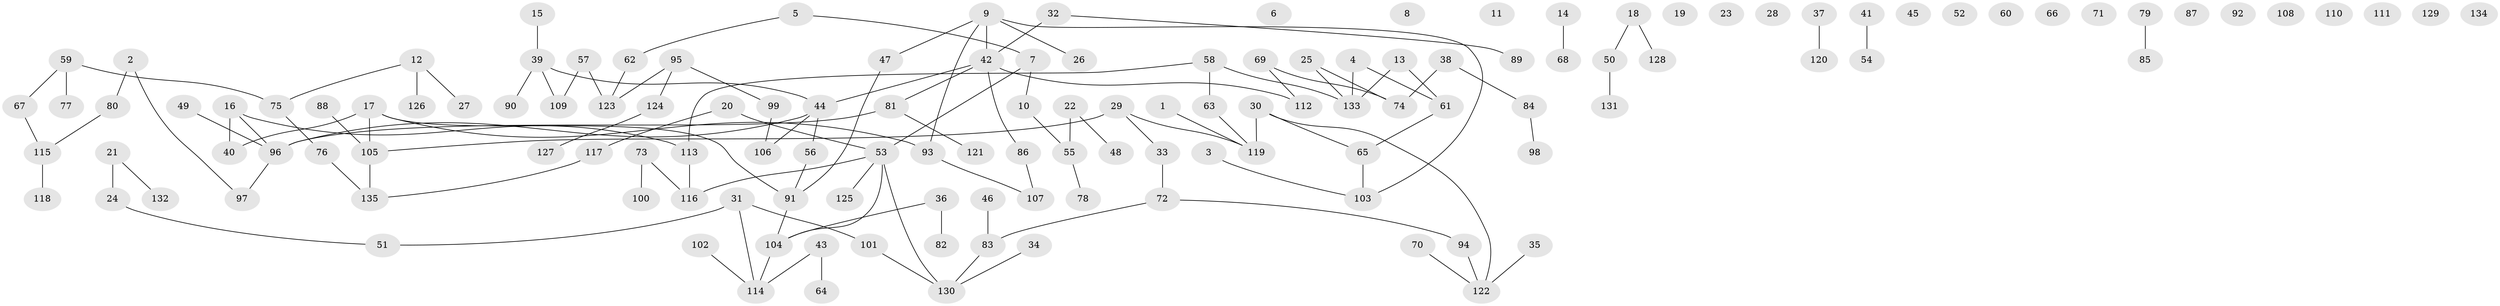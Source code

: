 // Generated by graph-tools (version 1.1) at 2025/49/03/09/25 03:49:12]
// undirected, 135 vertices, 129 edges
graph export_dot {
graph [start="1"]
  node [color=gray90,style=filled];
  1;
  2;
  3;
  4;
  5;
  6;
  7;
  8;
  9;
  10;
  11;
  12;
  13;
  14;
  15;
  16;
  17;
  18;
  19;
  20;
  21;
  22;
  23;
  24;
  25;
  26;
  27;
  28;
  29;
  30;
  31;
  32;
  33;
  34;
  35;
  36;
  37;
  38;
  39;
  40;
  41;
  42;
  43;
  44;
  45;
  46;
  47;
  48;
  49;
  50;
  51;
  52;
  53;
  54;
  55;
  56;
  57;
  58;
  59;
  60;
  61;
  62;
  63;
  64;
  65;
  66;
  67;
  68;
  69;
  70;
  71;
  72;
  73;
  74;
  75;
  76;
  77;
  78;
  79;
  80;
  81;
  82;
  83;
  84;
  85;
  86;
  87;
  88;
  89;
  90;
  91;
  92;
  93;
  94;
  95;
  96;
  97;
  98;
  99;
  100;
  101;
  102;
  103;
  104;
  105;
  106;
  107;
  108;
  109;
  110;
  111;
  112;
  113;
  114;
  115;
  116;
  117;
  118;
  119;
  120;
  121;
  122;
  123;
  124;
  125;
  126;
  127;
  128;
  129;
  130;
  131;
  132;
  133;
  134;
  135;
  1 -- 119;
  2 -- 80;
  2 -- 97;
  3 -- 103;
  4 -- 61;
  4 -- 133;
  5 -- 7;
  5 -- 62;
  7 -- 10;
  7 -- 53;
  9 -- 26;
  9 -- 42;
  9 -- 47;
  9 -- 93;
  9 -- 103;
  10 -- 55;
  12 -- 27;
  12 -- 75;
  12 -- 126;
  13 -- 61;
  13 -- 133;
  14 -- 68;
  15 -- 39;
  16 -- 40;
  16 -- 96;
  16 -- 113;
  17 -- 40;
  17 -- 91;
  17 -- 93;
  17 -- 105;
  18 -- 50;
  18 -- 128;
  20 -- 53;
  20 -- 117;
  21 -- 24;
  21 -- 132;
  22 -- 48;
  22 -- 55;
  24 -- 51;
  25 -- 74;
  25 -- 133;
  29 -- 33;
  29 -- 105;
  29 -- 119;
  30 -- 65;
  30 -- 119;
  30 -- 122;
  31 -- 51;
  31 -- 101;
  31 -- 114;
  32 -- 42;
  32 -- 89;
  33 -- 72;
  34 -- 130;
  35 -- 122;
  36 -- 82;
  36 -- 104;
  37 -- 120;
  38 -- 74;
  38 -- 84;
  39 -- 44;
  39 -- 90;
  39 -- 109;
  41 -- 54;
  42 -- 44;
  42 -- 81;
  42 -- 86;
  42 -- 112;
  43 -- 64;
  43 -- 114;
  44 -- 56;
  44 -- 96;
  44 -- 106;
  46 -- 83;
  47 -- 91;
  49 -- 96;
  50 -- 131;
  53 -- 104;
  53 -- 116;
  53 -- 125;
  53 -- 130;
  55 -- 78;
  56 -- 91;
  57 -- 109;
  57 -- 123;
  58 -- 63;
  58 -- 113;
  58 -- 133;
  59 -- 67;
  59 -- 75;
  59 -- 77;
  61 -- 65;
  62 -- 123;
  63 -- 119;
  65 -- 103;
  67 -- 115;
  69 -- 74;
  69 -- 112;
  70 -- 122;
  72 -- 83;
  72 -- 94;
  73 -- 100;
  73 -- 116;
  75 -- 76;
  76 -- 135;
  79 -- 85;
  80 -- 115;
  81 -- 96;
  81 -- 121;
  83 -- 130;
  84 -- 98;
  86 -- 107;
  88 -- 105;
  91 -- 104;
  93 -- 107;
  94 -- 122;
  95 -- 99;
  95 -- 123;
  95 -- 124;
  96 -- 97;
  99 -- 106;
  101 -- 130;
  102 -- 114;
  104 -- 114;
  105 -- 135;
  113 -- 116;
  115 -- 118;
  117 -- 135;
  124 -- 127;
}

